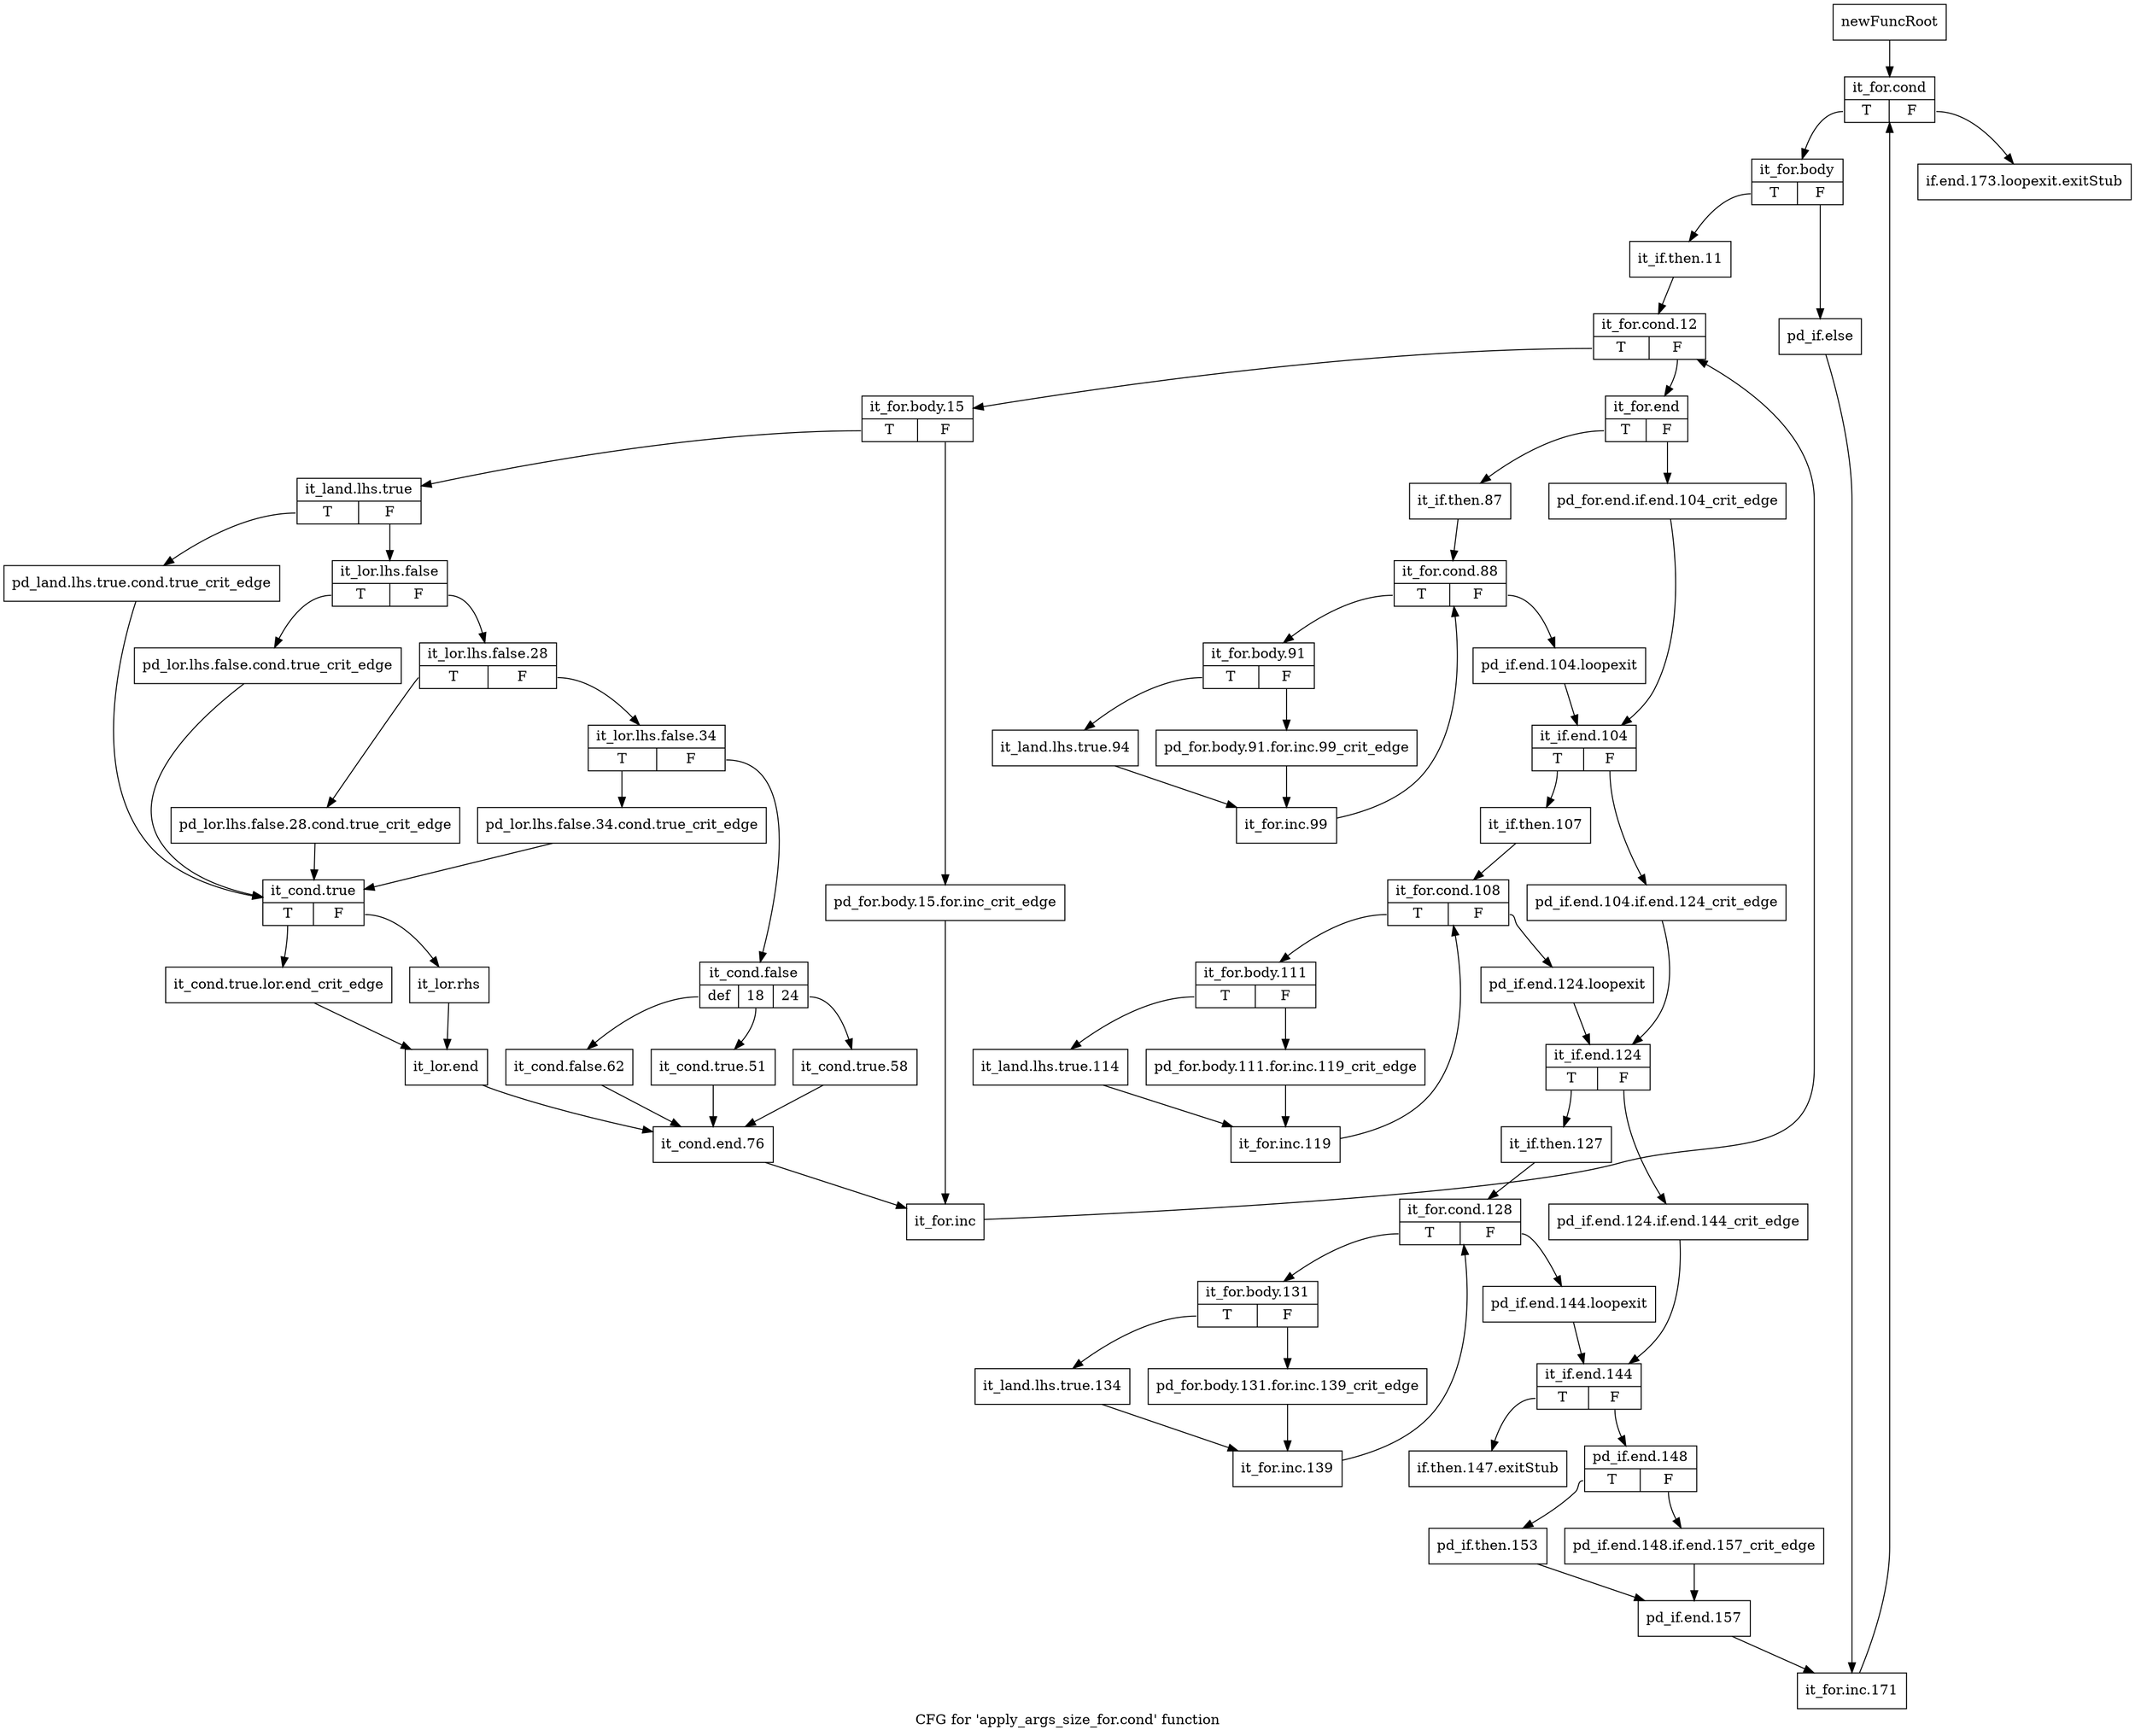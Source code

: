 digraph "CFG for 'apply_args_size_for.cond' function" {
	label="CFG for 'apply_args_size_for.cond' function";

	Node0x79d39f0 [shape=record,label="{newFuncRoot}"];
	Node0x79d39f0 -> Node0x79d3ae0;
	Node0x79d3a40 [shape=record,label="{if.end.173.loopexit.exitStub}"];
	Node0x79d3a90 [shape=record,label="{if.then.147.exitStub}"];
	Node0x79d3ae0 [shape=record,label="{it_for.cond|{<s0>T|<s1>F}}"];
	Node0x79d3ae0:s0 -> Node0x79d3b30;
	Node0x79d3ae0:s1 -> Node0x79d3a40;
	Node0x79d3b30 [shape=record,label="{it_for.body|{<s0>T|<s1>F}}"];
	Node0x79d3b30:s0 -> Node0x79d3bd0;
	Node0x79d3b30:s1 -> Node0x79d3b80;
	Node0x79d3b80 [shape=record,label="{pd_if.else}"];
	Node0x79d3b80 -> Node0x79d42b0;
	Node0x79d3bd0 [shape=record,label="{it_if.then.11}"];
	Node0x79d3bd0 -> Node0x79d3c20;
	Node0x79d3c20 [shape=record,label="{it_for.cond.12|{<s0>T|<s1>F}}"];
	Node0x79d3c20:s0 -> Node0x79d46c0;
	Node0x79d3c20:s1 -> Node0x79d3c70;
	Node0x79d3c70 [shape=record,label="{it_for.end|{<s0>T|<s1>F}}"];
	Node0x79d3c70:s0 -> Node0x79d3d10;
	Node0x79d3c70:s1 -> Node0x79d3cc0;
	Node0x79d3cc0 [shape=record,label="{pd_for.end.if.end.104_crit_edge}"];
	Node0x79d3cc0 -> Node0x79d3e00;
	Node0x79d3d10 [shape=record,label="{it_if.then.87}"];
	Node0x79d3d10 -> Node0x79d3d60;
	Node0x79d3d60 [shape=record,label="{it_for.cond.88|{<s0>T|<s1>F}}"];
	Node0x79d3d60:s0 -> Node0x79d4580;
	Node0x79d3d60:s1 -> Node0x79d3db0;
	Node0x79d3db0 [shape=record,label="{pd_if.end.104.loopexit}"];
	Node0x79d3db0 -> Node0x79d3e00;
	Node0x79d3e00 [shape=record,label="{it_if.end.104|{<s0>T|<s1>F}}"];
	Node0x79d3e00:s0 -> Node0x79d3ea0;
	Node0x79d3e00:s1 -> Node0x79d3e50;
	Node0x79d3e50 [shape=record,label="{pd_if.end.104.if.end.124_crit_edge}"];
	Node0x79d3e50 -> Node0x79d3f90;
	Node0x79d3ea0 [shape=record,label="{it_if.then.107}"];
	Node0x79d3ea0 -> Node0x79d3ef0;
	Node0x79d3ef0 [shape=record,label="{it_for.cond.108|{<s0>T|<s1>F}}"];
	Node0x79d3ef0:s0 -> Node0x79d4440;
	Node0x79d3ef0:s1 -> Node0x79d3f40;
	Node0x79d3f40 [shape=record,label="{pd_if.end.124.loopexit}"];
	Node0x79d3f40 -> Node0x79d3f90;
	Node0x79d3f90 [shape=record,label="{it_if.end.124|{<s0>T|<s1>F}}"];
	Node0x79d3f90:s0 -> Node0x79d4030;
	Node0x79d3f90:s1 -> Node0x79d3fe0;
	Node0x79d3fe0 [shape=record,label="{pd_if.end.124.if.end.144_crit_edge}"];
	Node0x79d3fe0 -> Node0x79d4120;
	Node0x79d4030 [shape=record,label="{it_if.then.127}"];
	Node0x79d4030 -> Node0x79d4080;
	Node0x79d4080 [shape=record,label="{it_for.cond.128|{<s0>T|<s1>F}}"];
	Node0x79d4080:s0 -> Node0x79d4300;
	Node0x79d4080:s1 -> Node0x79d40d0;
	Node0x79d40d0 [shape=record,label="{pd_if.end.144.loopexit}"];
	Node0x79d40d0 -> Node0x79d4120;
	Node0x79d4120 [shape=record,label="{it_if.end.144|{<s0>T|<s1>F}}"];
	Node0x79d4120:s0 -> Node0x79d3a90;
	Node0x79d4120:s1 -> Node0x79d4170;
	Node0x79d4170 [shape=record,label="{pd_if.end.148|{<s0>T|<s1>F}}"];
	Node0x79d4170:s0 -> Node0x79d4210;
	Node0x79d4170:s1 -> Node0x79d41c0;
	Node0x79d41c0 [shape=record,label="{pd_if.end.148.if.end.157_crit_edge}"];
	Node0x79d41c0 -> Node0x79d4260;
	Node0x79d4210 [shape=record,label="{pd_if.then.153}"];
	Node0x79d4210 -> Node0x79d4260;
	Node0x79d4260 [shape=record,label="{pd_if.end.157}"];
	Node0x79d4260 -> Node0x79d42b0;
	Node0x79d42b0 [shape=record,label="{it_for.inc.171}"];
	Node0x79d42b0 -> Node0x79d3ae0;
	Node0x79d4300 [shape=record,label="{it_for.body.131|{<s0>T|<s1>F}}"];
	Node0x79d4300:s0 -> Node0x79d43a0;
	Node0x79d4300:s1 -> Node0x79d4350;
	Node0x79d4350 [shape=record,label="{pd_for.body.131.for.inc.139_crit_edge}"];
	Node0x79d4350 -> Node0x79d43f0;
	Node0x79d43a0 [shape=record,label="{it_land.lhs.true.134}"];
	Node0x79d43a0 -> Node0x79d43f0;
	Node0x79d43f0 [shape=record,label="{it_for.inc.139}"];
	Node0x79d43f0 -> Node0x79d4080;
	Node0x79d4440 [shape=record,label="{it_for.body.111|{<s0>T|<s1>F}}"];
	Node0x79d4440:s0 -> Node0x79d44e0;
	Node0x79d4440:s1 -> Node0x79d4490;
	Node0x79d4490 [shape=record,label="{pd_for.body.111.for.inc.119_crit_edge}"];
	Node0x79d4490 -> Node0x79d4530;
	Node0x79d44e0 [shape=record,label="{it_land.lhs.true.114}"];
	Node0x79d44e0 -> Node0x79d4530;
	Node0x79d4530 [shape=record,label="{it_for.inc.119}"];
	Node0x79d4530 -> Node0x79d3ef0;
	Node0x79d4580 [shape=record,label="{it_for.body.91|{<s0>T|<s1>F}}"];
	Node0x79d4580:s0 -> Node0x79d4620;
	Node0x79d4580:s1 -> Node0x79d45d0;
	Node0x79d45d0 [shape=record,label="{pd_for.body.91.for.inc.99_crit_edge}"];
	Node0x79d45d0 -> Node0x79d4670;
	Node0x79d4620 [shape=record,label="{it_land.lhs.true.94}"];
	Node0x79d4620 -> Node0x79d4670;
	Node0x79d4670 [shape=record,label="{it_for.inc.99}"];
	Node0x79d4670 -> Node0x79d3d60;
	Node0x79d46c0 [shape=record,label="{it_for.body.15|{<s0>T|<s1>F}}"];
	Node0x79d46c0:s0 -> Node0x79d4760;
	Node0x79d46c0:s1 -> Node0x79d4710;
	Node0x79d4710 [shape=record,label="{pd_for.body.15.for.inc_crit_edge}"];
	Node0x79d4710 -> Node0x79d4cb0;
	Node0x79d4760 [shape=record,label="{it_land.lhs.true|{<s0>T|<s1>F}}"];
	Node0x79d4760:s0 -> Node0x79d4ad0;
	Node0x79d4760:s1 -> Node0x79d47b0;
	Node0x79d47b0 [shape=record,label="{it_lor.lhs.false|{<s0>T|<s1>F}}"];
	Node0x79d47b0:s0 -> Node0x79d4a80;
	Node0x79d47b0:s1 -> Node0x79d4800;
	Node0x79d4800 [shape=record,label="{it_lor.lhs.false.28|{<s0>T|<s1>F}}"];
	Node0x79d4800:s0 -> Node0x79d4a30;
	Node0x79d4800:s1 -> Node0x79d4850;
	Node0x79d4850 [shape=record,label="{it_lor.lhs.false.34|{<s0>T|<s1>F}}"];
	Node0x79d4850:s0 -> Node0x79d49e0;
	Node0x79d4850:s1 -> Node0x79d48a0;
	Node0x79d48a0 [shape=record,label="{it_cond.false|{<s0>def|<s1>18|<s2>24}}"];
	Node0x79d48a0:s0 -> Node0x79d4990;
	Node0x79d48a0:s1 -> Node0x79d4940;
	Node0x79d48a0:s2 -> Node0x79d48f0;
	Node0x79d48f0 [shape=record,label="{it_cond.true.58}"];
	Node0x79d48f0 -> Node0x79d4c60;
	Node0x79d4940 [shape=record,label="{it_cond.true.51}"];
	Node0x79d4940 -> Node0x79d4c60;
	Node0x79d4990 [shape=record,label="{it_cond.false.62}"];
	Node0x79d4990 -> Node0x79d4c60;
	Node0x79d49e0 [shape=record,label="{pd_lor.lhs.false.34.cond.true_crit_edge}"];
	Node0x79d49e0 -> Node0x79d4b20;
	Node0x79d4a30 [shape=record,label="{pd_lor.lhs.false.28.cond.true_crit_edge}"];
	Node0x79d4a30 -> Node0x79d4b20;
	Node0x79d4a80 [shape=record,label="{pd_lor.lhs.false.cond.true_crit_edge}"];
	Node0x79d4a80 -> Node0x79d4b20;
	Node0x79d4ad0 [shape=record,label="{pd_land.lhs.true.cond.true_crit_edge}"];
	Node0x79d4ad0 -> Node0x79d4b20;
	Node0x79d4b20 [shape=record,label="{it_cond.true|{<s0>T|<s1>F}}"];
	Node0x79d4b20:s0 -> Node0x79d4bc0;
	Node0x79d4b20:s1 -> Node0x79d4b70;
	Node0x79d4b70 [shape=record,label="{it_lor.rhs}"];
	Node0x79d4b70 -> Node0x79d4c10;
	Node0x79d4bc0 [shape=record,label="{it_cond.true.lor.end_crit_edge}"];
	Node0x79d4bc0 -> Node0x79d4c10;
	Node0x79d4c10 [shape=record,label="{it_lor.end}"];
	Node0x79d4c10 -> Node0x79d4c60;
	Node0x79d4c60 [shape=record,label="{it_cond.end.76}"];
	Node0x79d4c60 -> Node0x79d4cb0;
	Node0x79d4cb0 [shape=record,label="{it_for.inc}"];
	Node0x79d4cb0 -> Node0x79d3c20;
}
